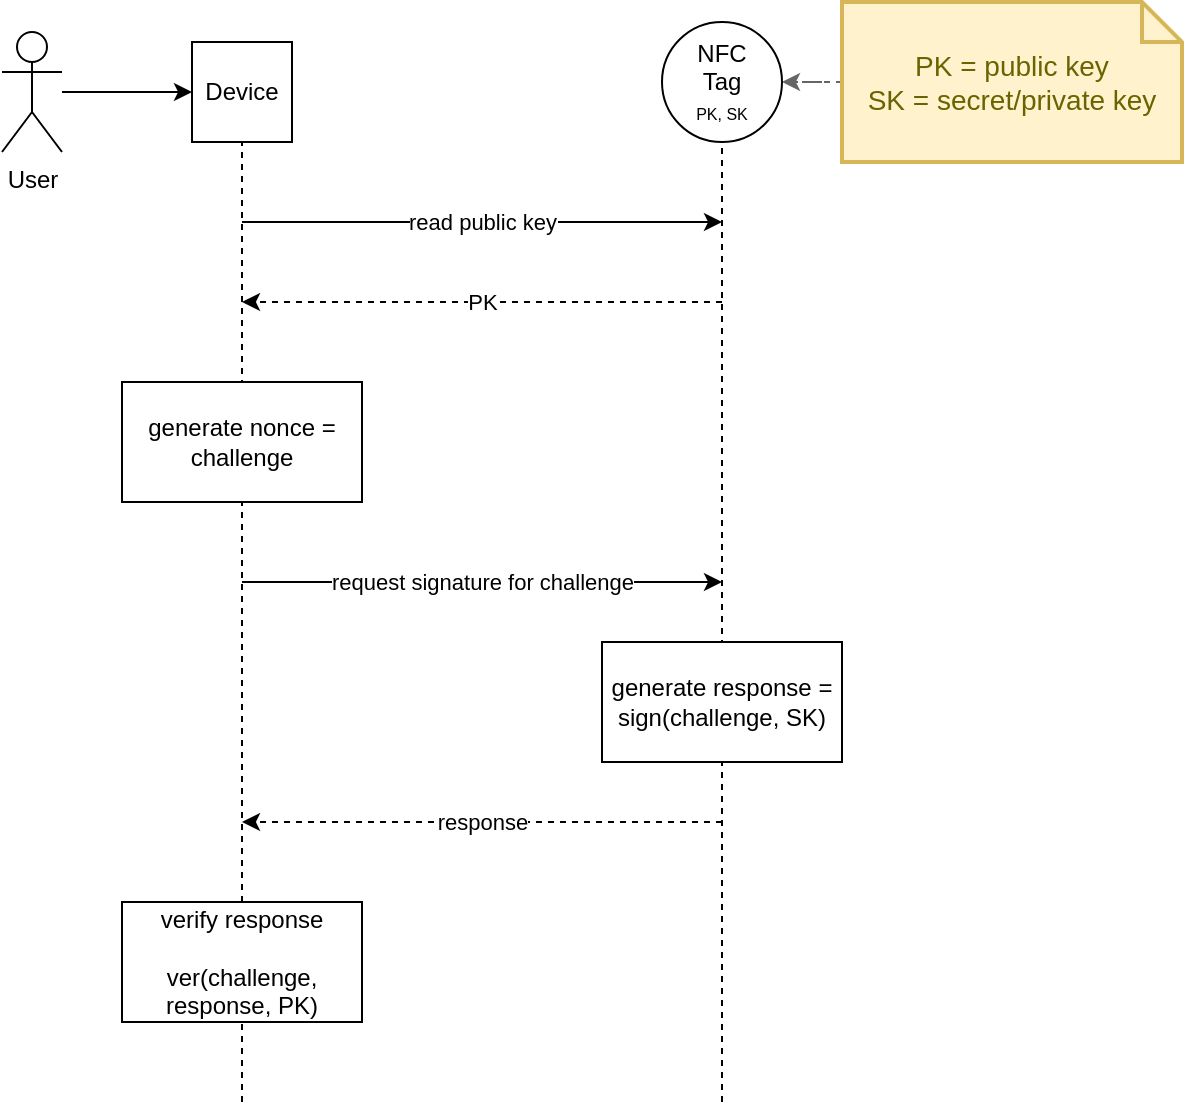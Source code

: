 <mxfile version="16.5.1" type="device" pages="2"><diagram id="kxCZj9J3mDVjXanS723l" name="verify"><mxGraphModel dx="1836" dy="654" grid="1" gridSize="10" guides="1" tooltips="1" connect="1" arrows="1" fold="1" page="1" pageScale="1" pageWidth="827" pageHeight="1169" math="0" shadow="0"><root><mxCell id="0"/><mxCell id="1" parent="0"/><mxCell id="M7d1PmfHs8eLiDyjcuwZ-3" value="" style="endArrow=none;dashed=1;html=1;rounded=0;startArrow=none;" edge="1" parent="1"><mxGeometry width="50" height="50" relative="1" as="geometry"><mxPoint x="340" y="640" as="sourcePoint"/><mxPoint x="340" y="160" as="targetPoint"/></mxGeometry></mxCell><mxCell id="M7d1PmfHs8eLiDyjcuwZ-4" value="" style="endArrow=none;dashed=1;html=1;rounded=0;startArrow=none;" edge="1" parent="1" source="M7d1PmfHs8eLiDyjcuwZ-13"><mxGeometry width="50" height="50" relative="1" as="geometry"><mxPoint x="100" y="560" as="sourcePoint"/><mxPoint x="100" y="160" as="targetPoint"/></mxGeometry></mxCell><mxCell id="M7d1PmfHs8eLiDyjcuwZ-19" style="edgeStyle=orthogonalEdgeStyle;rounded=0;orthogonalLoop=1;jettySize=auto;html=1;dashed=1;fontSize=8;fillColor=#f5f5f5;strokeColor=#666666;" edge="1" parent="1" source="M7d1PmfHs8eLiDyjcuwZ-18" target="M7d1PmfHs8eLiDyjcuwZ-6"><mxGeometry relative="1" as="geometry"/></mxCell><mxCell id="M7d1PmfHs8eLiDyjcuwZ-6" value="NFC&lt;br&gt;Tag&lt;br&gt;&lt;font style=&quot;font-size: 8px&quot;&gt;PK, SK&lt;/font&gt;" style="ellipse;whiteSpace=wrap;html=1;aspect=fixed;" vertex="1" parent="1"><mxGeometry x="310" y="100" width="60" height="60" as="geometry"/></mxCell><mxCell id="M7d1PmfHs8eLiDyjcuwZ-7" style="edgeStyle=orthogonalEdgeStyle;rounded=0;orthogonalLoop=1;jettySize=auto;html=1;entryX=0;entryY=0.5;entryDx=0;entryDy=0;startArrow=none;startFill=0;" edge="1" parent="1" source="M7d1PmfHs8eLiDyjcuwZ-8" target="M7d1PmfHs8eLiDyjcuwZ-9"><mxGeometry relative="1" as="geometry"/></mxCell><mxCell id="M7d1PmfHs8eLiDyjcuwZ-8" value="User" style="shape=umlActor;verticalLabelPosition=bottom;verticalAlign=top;html=1;outlineConnect=0;" vertex="1" parent="1"><mxGeometry x="-20" y="105" width="30" height="60" as="geometry"/></mxCell><mxCell id="M7d1PmfHs8eLiDyjcuwZ-9" value="Device" style="rounded=0;whiteSpace=wrap;html=1;" vertex="1" parent="1"><mxGeometry x="75" y="110" width="50" height="50" as="geometry"/></mxCell><mxCell id="M7d1PmfHs8eLiDyjcuwZ-10" value="request signature for challenge" style="endArrow=classic;html=1;rounded=0;" edge="1" parent="1"><mxGeometry width="50" height="50" relative="1" as="geometry"><mxPoint x="100" y="380" as="sourcePoint"/><mxPoint x="340" y="380" as="targetPoint"/></mxGeometry></mxCell><mxCell id="M7d1PmfHs8eLiDyjcuwZ-11" value="generate response =&lt;br&gt;sign(challenge, SK)" style="rounded=0;whiteSpace=wrap;html=1;" vertex="1" parent="1"><mxGeometry x="280" y="410" width="120" height="60" as="geometry"/></mxCell><mxCell id="M7d1PmfHs8eLiDyjcuwZ-12" value="response" style="endArrow=classic;html=1;rounded=0;dashed=1;" edge="1" parent="1"><mxGeometry width="50" height="50" relative="1" as="geometry"><mxPoint x="340" y="500" as="sourcePoint"/><mxPoint x="100" y="500" as="targetPoint"/></mxGeometry></mxCell><mxCell id="M7d1PmfHs8eLiDyjcuwZ-13" value="verify response&lt;br&gt;&lt;br&gt;ver(challenge, response, PK)" style="rounded=0;whiteSpace=wrap;html=1;" vertex="1" parent="1"><mxGeometry x="40" y="540" width="120" height="60" as="geometry"/></mxCell><mxCell id="M7d1PmfHs8eLiDyjcuwZ-14" value="" style="endArrow=none;dashed=1;html=1;rounded=0;startArrow=none;" edge="1" parent="1" target="M7d1PmfHs8eLiDyjcuwZ-13"><mxGeometry width="50" height="50" relative="1" as="geometry"><mxPoint x="100" y="640" as="sourcePoint"/><mxPoint x="100" y="240" as="targetPoint"/></mxGeometry></mxCell><mxCell id="M7d1PmfHs8eLiDyjcuwZ-15" value="read public key" style="endArrow=classic;html=1;rounded=0;" edge="1" parent="1"><mxGeometry width="50" height="50" relative="1" as="geometry"><mxPoint x="100" y="200" as="sourcePoint"/><mxPoint x="340" y="200" as="targetPoint"/></mxGeometry></mxCell><mxCell id="M7d1PmfHs8eLiDyjcuwZ-16" value="PK" style="endArrow=classic;html=1;rounded=0;dashed=1;" edge="1" parent="1"><mxGeometry width="50" height="50" relative="1" as="geometry"><mxPoint x="340" y="240" as="sourcePoint"/><mxPoint x="100" y="240" as="targetPoint"/></mxGeometry></mxCell><mxCell id="M7d1PmfHs8eLiDyjcuwZ-17" value="generate nonce = challenge" style="rounded=0;whiteSpace=wrap;html=1;" vertex="1" parent="1"><mxGeometry x="40" y="280" width="120" height="60" as="geometry"/></mxCell><mxCell id="M7d1PmfHs8eLiDyjcuwZ-18" value="PK = public key&lt;br&gt;SK = secret/private key" style="shape=note;strokeWidth=2;fontSize=14;size=20;whiteSpace=wrap;html=1;fillColor=#fff2cc;strokeColor=#d6b656;fontColor=#666600;" vertex="1" parent="1"><mxGeometry x="400" y="90" width="170" height="80" as="geometry"/></mxCell></root></mxGraphModel></diagram><diagram id="syLq_gyWRUN7glEbEsve" name="read certificate"><mxGraphModel dx="1836" dy="654" grid="1" gridSize="10" guides="1" tooltips="1" connect="1" arrows="1" fold="1" page="1" pageScale="1" pageWidth="827" pageHeight="1169" math="0" shadow="0"><root><mxCell id="DLPUB7vKjIvXVp9fI7Vg-0"/><mxCell id="DLPUB7vKjIvXVp9fI7Vg-1" parent="DLPUB7vKjIvXVp9fI7Vg-0"/><mxCell id="DLPUB7vKjIvXVp9fI7Vg-2" value="" style="endArrow=none;dashed=1;html=1;rounded=0;startArrow=none;" edge="1" parent="DLPUB7vKjIvXVp9fI7Vg-1"><mxGeometry width="50" height="50" relative="1" as="geometry"><mxPoint x="340" y="640.0" as="sourcePoint"/><mxPoint x="340" y="160" as="targetPoint"/></mxGeometry></mxCell><mxCell id="DLPUB7vKjIvXVp9fI7Vg-3" value="" style="endArrow=none;dashed=1;html=1;rounded=0;startArrow=none;" edge="1" parent="DLPUB7vKjIvXVp9fI7Vg-1"><mxGeometry width="50" height="50" relative="1" as="geometry"><mxPoint x="100" y="640" as="sourcePoint"/><mxPoint x="100" y="160" as="targetPoint"/></mxGeometry></mxCell><mxCell id="DLPUB7vKjIvXVp9fI7Vg-5" value="NFC&lt;br&gt;Tag" style="ellipse;whiteSpace=wrap;html=1;aspect=fixed;" vertex="1" parent="DLPUB7vKjIvXVp9fI7Vg-1"><mxGeometry x="310" y="100" width="60" height="60" as="geometry"/></mxCell><mxCell id="DLPUB7vKjIvXVp9fI7Vg-6" style="edgeStyle=orthogonalEdgeStyle;rounded=0;orthogonalLoop=1;jettySize=auto;html=1;entryX=0;entryY=0.5;entryDx=0;entryDy=0;startArrow=none;startFill=0;" edge="1" parent="DLPUB7vKjIvXVp9fI7Vg-1" source="DLPUB7vKjIvXVp9fI7Vg-7" target="DLPUB7vKjIvXVp9fI7Vg-8"><mxGeometry relative="1" as="geometry"/></mxCell><mxCell id="DLPUB7vKjIvXVp9fI7Vg-7" value="User" style="shape=umlActor;verticalLabelPosition=bottom;verticalAlign=top;html=1;outlineConnect=0;" vertex="1" parent="DLPUB7vKjIvXVp9fI7Vg-1"><mxGeometry x="-20" y="105" width="30" height="60" as="geometry"/></mxCell><mxCell id="DLPUB7vKjIvXVp9fI7Vg-8" value="Device" style="rounded=0;whiteSpace=wrap;html=1;" vertex="1" parent="DLPUB7vKjIvXVp9fI7Vg-1"><mxGeometry x="75" y="110" width="50" height="50" as="geometry"/></mxCell><mxCell id="DLPUB7vKjIvXVp9fI7Vg-9" value="write certificate" style="endArrow=classic;html=1;rounded=0;" edge="1" parent="DLPUB7vKjIvXVp9fI7Vg-1"><mxGeometry width="50" height="50" relative="1" as="geometry"><mxPoint x="100" y="300" as="sourcePoint"/><mxPoint x="340" y="300" as="targetPoint"/></mxGeometry></mxCell><mxCell id="DLPUB7vKjIvXVp9fI7Vg-10" value="store in storage" style="rounded=0;whiteSpace=wrap;html=1;" vertex="1" parent="DLPUB7vKjIvXVp9fI7Vg-1"><mxGeometry x="280" y="330" width="120" height="60" as="geometry"/></mxCell><mxCell id="DLPUB7vKjIvXVp9fI7Vg-11" value="response" style="endArrow=classic;html=1;rounded=0;dashed=1;" edge="1" parent="DLPUB7vKjIvXVp9fI7Vg-1"><mxGeometry width="50" height="50" relative="1" as="geometry"><mxPoint x="340" y="420" as="sourcePoint"/><mxPoint x="100" y="420" as="targetPoint"/></mxGeometry></mxCell><mxCell id="DLPUB7vKjIvXVp9fI7Vg-16" value="generate certificate" style="rounded=0;whiteSpace=wrap;html=1;" vertex="1" parent="DLPUB7vKjIvXVp9fI7Vg-1"><mxGeometry x="40" y="200" width="120" height="60" as="geometry"/></mxCell><mxCell id="DLPUB7vKjIvXVp9fI7Vg-18" value="read certificates" style="endArrow=classic;html=1;rounded=0;" edge="1" parent="DLPUB7vKjIvXVp9fI7Vg-1"><mxGeometry width="50" height="50" relative="1" as="geometry"><mxPoint x="100" y="480" as="sourcePoint"/><mxPoint x="340" y="480" as="targetPoint"/></mxGeometry></mxCell><mxCell id="DLPUB7vKjIvXVp9fI7Vg-19" value="read all certificates" style="rounded=0;whiteSpace=wrap;html=1;" vertex="1" parent="DLPUB7vKjIvXVp9fI7Vg-1"><mxGeometry x="280" y="520" width="120" height="60" as="geometry"/></mxCell><mxCell id="DLPUB7vKjIvXVp9fI7Vg-20" value="list of certificates" style="endArrow=classic;html=1;rounded=0;dashed=1;" edge="1" parent="DLPUB7vKjIvXVp9fI7Vg-1"><mxGeometry width="50" height="50" relative="1" as="geometry"><mxPoint x="340" y="620" as="sourcePoint"/><mxPoint x="100" y="620" as="targetPoint"/></mxGeometry></mxCell></root></mxGraphModel></diagram></mxfile>